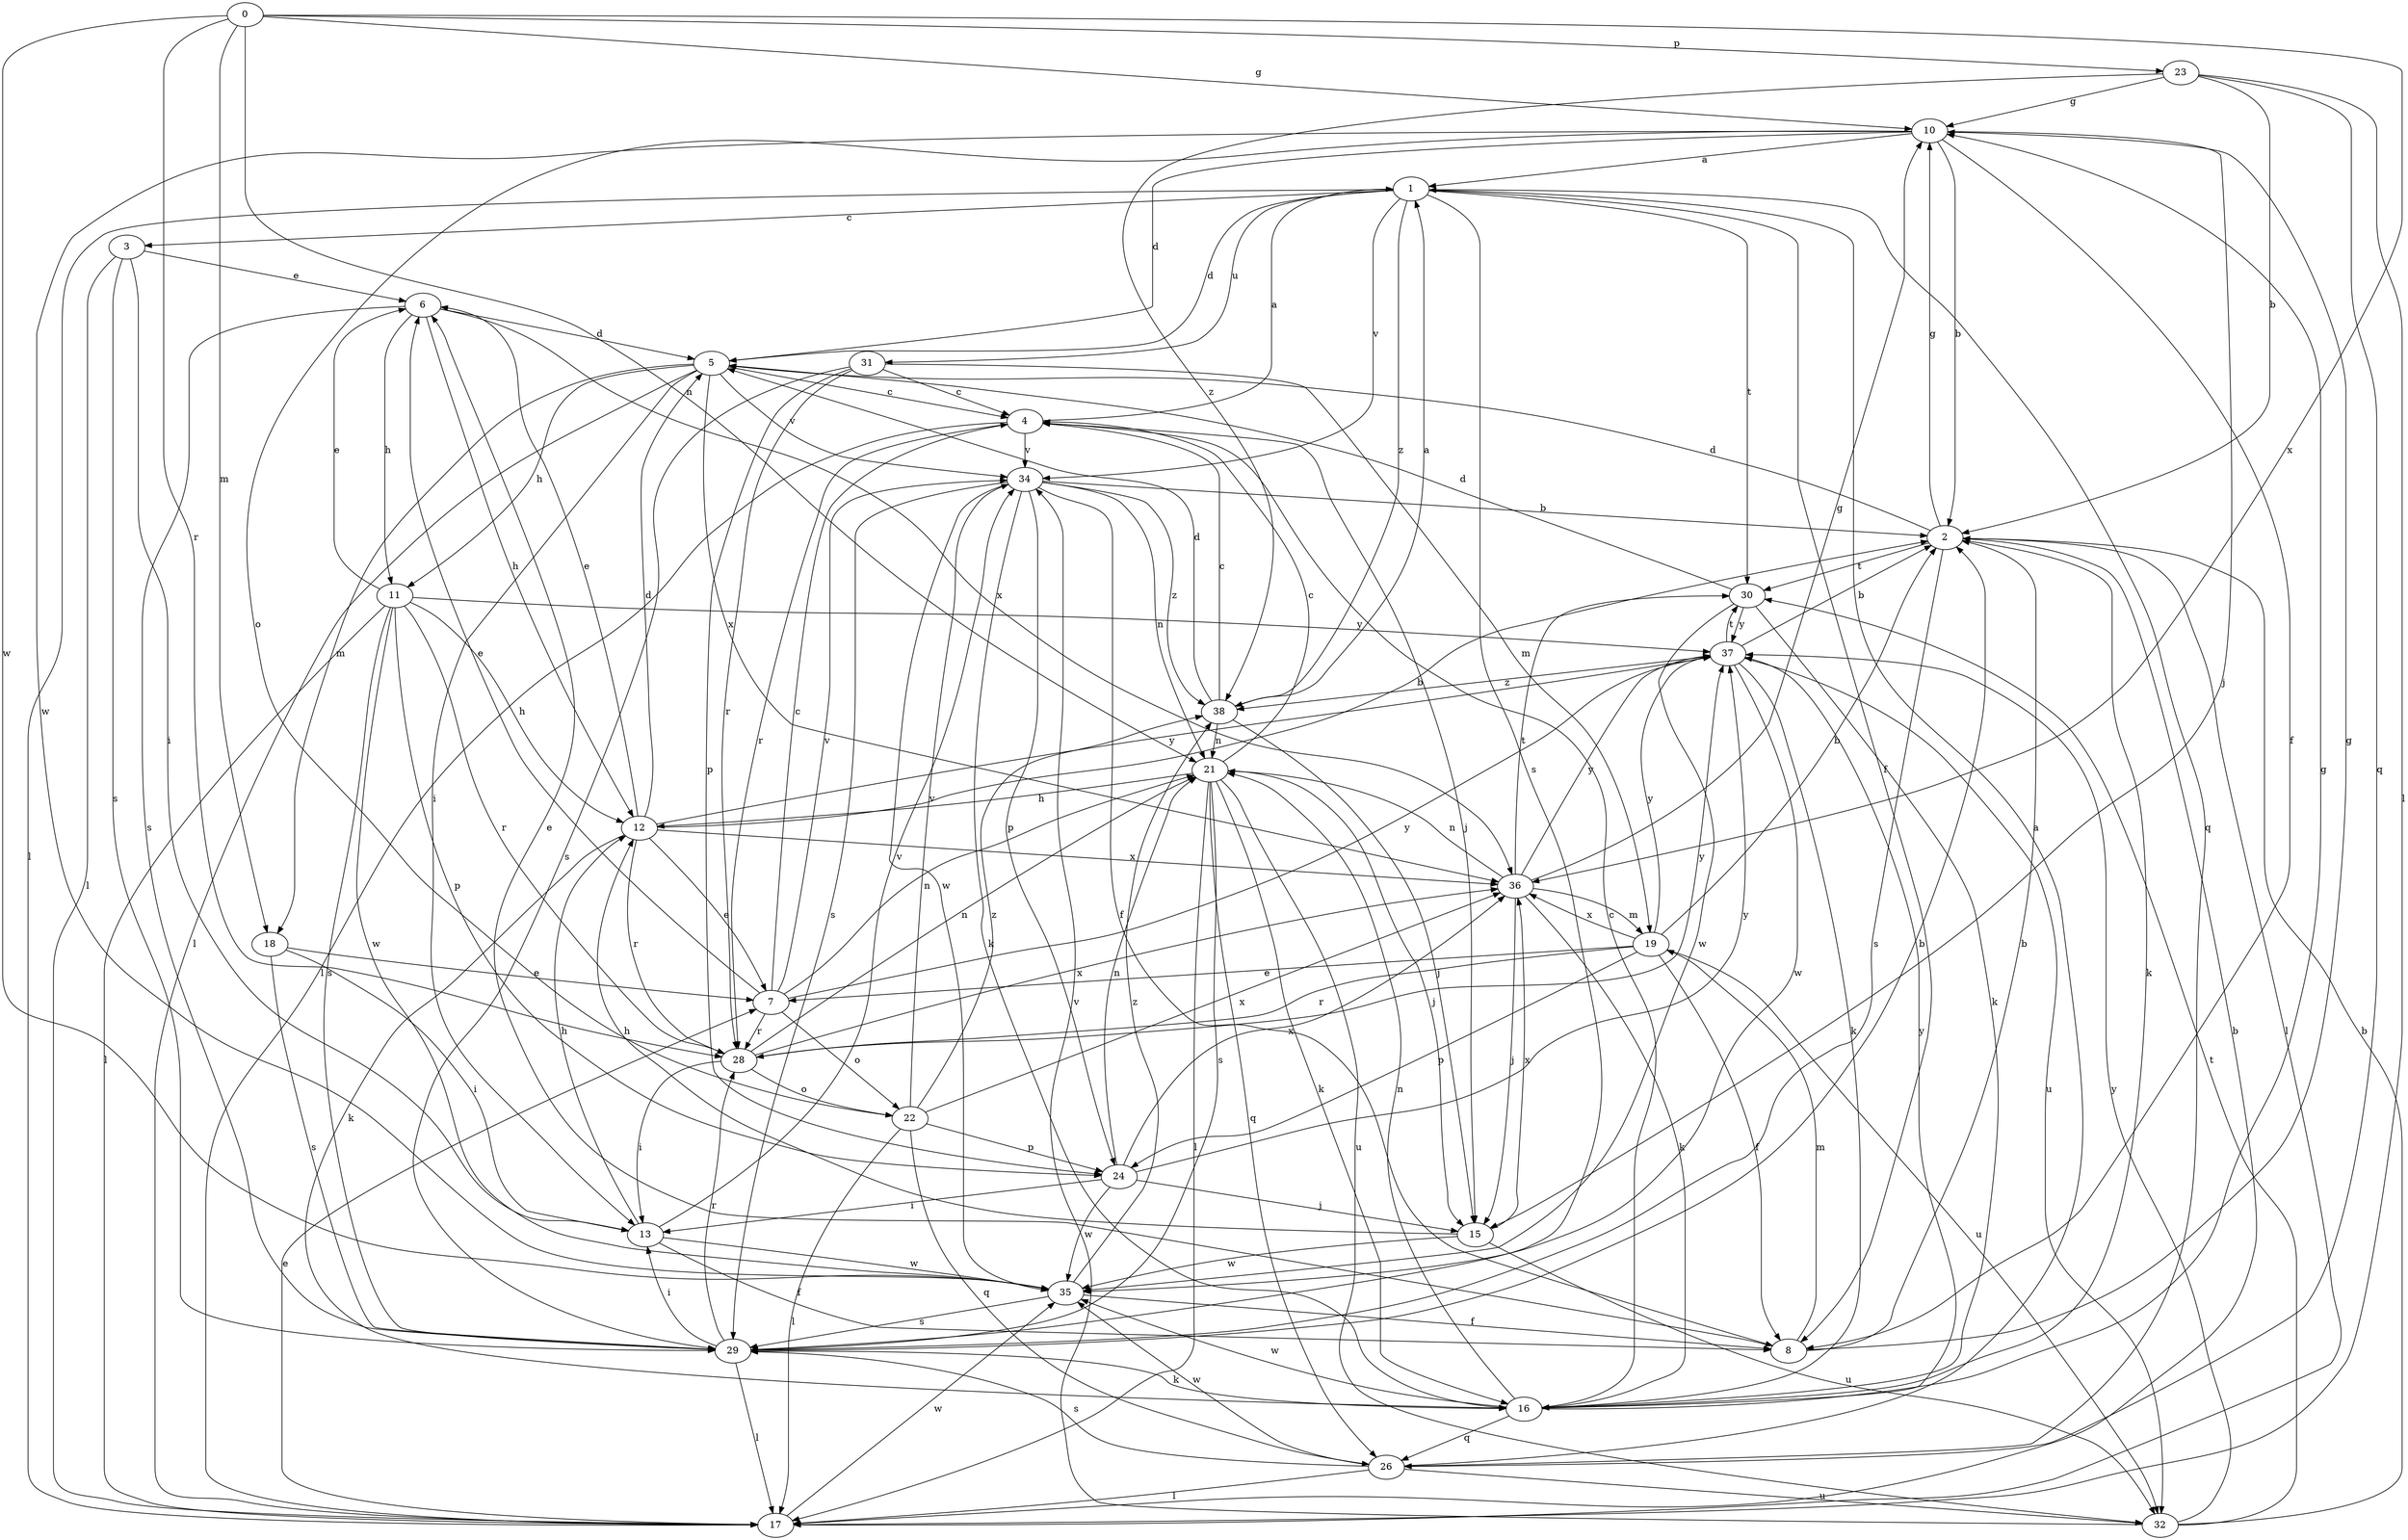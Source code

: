 strict digraph  {
0;
1;
2;
3;
4;
5;
6;
7;
8;
10;
11;
12;
13;
15;
16;
17;
18;
19;
21;
22;
23;
24;
26;
28;
29;
30;
31;
32;
34;
35;
36;
37;
38;
0 -> 10  [label=g];
0 -> 18  [label=m];
0 -> 21  [label=n];
0 -> 23  [label=p];
0 -> 28  [label=r];
0 -> 35  [label=w];
0 -> 36  [label=x];
1 -> 3  [label=c];
1 -> 5  [label=d];
1 -> 8  [label=f];
1 -> 17  [label=l];
1 -> 26  [label=q];
1 -> 29  [label=s];
1 -> 30  [label=t];
1 -> 31  [label=u];
1 -> 34  [label=v];
1 -> 38  [label=z];
2 -> 5  [label=d];
2 -> 10  [label=g];
2 -> 16  [label=k];
2 -> 17  [label=l];
2 -> 29  [label=s];
2 -> 30  [label=t];
3 -> 6  [label=e];
3 -> 13  [label=i];
3 -> 17  [label=l];
3 -> 29  [label=s];
4 -> 1  [label=a];
4 -> 15  [label=j];
4 -> 17  [label=l];
4 -> 28  [label=r];
4 -> 34  [label=v];
5 -> 4  [label=c];
5 -> 11  [label=h];
5 -> 13  [label=i];
5 -> 17  [label=l];
5 -> 18  [label=m];
5 -> 34  [label=v];
5 -> 36  [label=x];
6 -> 5  [label=d];
6 -> 11  [label=h];
6 -> 12  [label=h];
6 -> 29  [label=s];
6 -> 36  [label=x];
7 -> 4  [label=c];
7 -> 6  [label=e];
7 -> 21  [label=n];
7 -> 22  [label=o];
7 -> 28  [label=r];
7 -> 34  [label=v];
7 -> 37  [label=y];
8 -> 2  [label=b];
8 -> 6  [label=e];
8 -> 10  [label=g];
8 -> 19  [label=m];
10 -> 1  [label=a];
10 -> 2  [label=b];
10 -> 5  [label=d];
10 -> 8  [label=f];
10 -> 15  [label=j];
10 -> 22  [label=o];
10 -> 35  [label=w];
11 -> 6  [label=e];
11 -> 12  [label=h];
11 -> 17  [label=l];
11 -> 24  [label=p];
11 -> 28  [label=r];
11 -> 29  [label=s];
11 -> 35  [label=w];
11 -> 37  [label=y];
12 -> 2  [label=b];
12 -> 5  [label=d];
12 -> 6  [label=e];
12 -> 7  [label=e];
12 -> 16  [label=k];
12 -> 28  [label=r];
12 -> 36  [label=x];
12 -> 37  [label=y];
13 -> 8  [label=f];
13 -> 12  [label=h];
13 -> 34  [label=v];
13 -> 35  [label=w];
15 -> 12  [label=h];
15 -> 32  [label=u];
15 -> 35  [label=w];
15 -> 36  [label=x];
16 -> 4  [label=c];
16 -> 10  [label=g];
16 -> 21  [label=n];
16 -> 26  [label=q];
16 -> 35  [label=w];
16 -> 37  [label=y];
17 -> 2  [label=b];
17 -> 7  [label=e];
17 -> 35  [label=w];
18 -> 7  [label=e];
18 -> 13  [label=i];
18 -> 29  [label=s];
19 -> 2  [label=b];
19 -> 7  [label=e];
19 -> 8  [label=f];
19 -> 24  [label=p];
19 -> 28  [label=r];
19 -> 32  [label=u];
19 -> 36  [label=x];
19 -> 37  [label=y];
21 -> 4  [label=c];
21 -> 12  [label=h];
21 -> 15  [label=j];
21 -> 16  [label=k];
21 -> 17  [label=l];
21 -> 26  [label=q];
21 -> 29  [label=s];
21 -> 32  [label=u];
22 -> 17  [label=l];
22 -> 24  [label=p];
22 -> 26  [label=q];
22 -> 34  [label=v];
22 -> 36  [label=x];
22 -> 38  [label=z];
23 -> 2  [label=b];
23 -> 10  [label=g];
23 -> 17  [label=l];
23 -> 26  [label=q];
23 -> 38  [label=z];
24 -> 13  [label=i];
24 -> 15  [label=j];
24 -> 21  [label=n];
24 -> 35  [label=w];
24 -> 36  [label=x];
24 -> 37  [label=y];
26 -> 1  [label=a];
26 -> 17  [label=l];
26 -> 29  [label=s];
26 -> 32  [label=u];
26 -> 35  [label=w];
28 -> 13  [label=i];
28 -> 21  [label=n];
28 -> 22  [label=o];
28 -> 36  [label=x];
28 -> 37  [label=y];
29 -> 2  [label=b];
29 -> 13  [label=i];
29 -> 16  [label=k];
29 -> 17  [label=l];
29 -> 28  [label=r];
30 -> 5  [label=d];
30 -> 16  [label=k];
30 -> 35  [label=w];
30 -> 37  [label=y];
31 -> 4  [label=c];
31 -> 19  [label=m];
31 -> 24  [label=p];
31 -> 28  [label=r];
31 -> 29  [label=s];
32 -> 2  [label=b];
32 -> 30  [label=t];
32 -> 34  [label=v];
32 -> 37  [label=y];
34 -> 2  [label=b];
34 -> 8  [label=f];
34 -> 16  [label=k];
34 -> 21  [label=n];
34 -> 24  [label=p];
34 -> 29  [label=s];
34 -> 35  [label=w];
34 -> 38  [label=z];
35 -> 8  [label=f];
35 -> 29  [label=s];
35 -> 38  [label=z];
36 -> 10  [label=g];
36 -> 15  [label=j];
36 -> 16  [label=k];
36 -> 19  [label=m];
36 -> 21  [label=n];
36 -> 30  [label=t];
36 -> 37  [label=y];
37 -> 2  [label=b];
37 -> 16  [label=k];
37 -> 30  [label=t];
37 -> 32  [label=u];
37 -> 35  [label=w];
37 -> 38  [label=z];
38 -> 1  [label=a];
38 -> 4  [label=c];
38 -> 5  [label=d];
38 -> 15  [label=j];
38 -> 21  [label=n];
}
